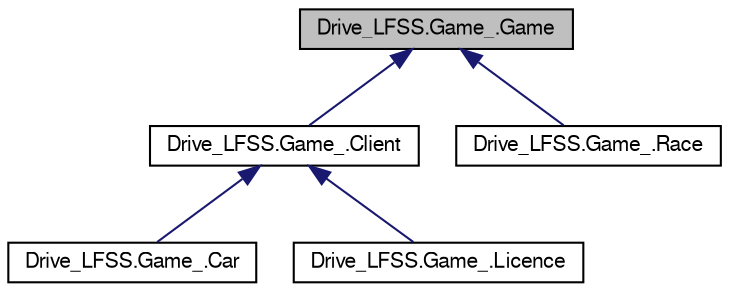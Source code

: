 digraph G
{
  bgcolor="transparent";
  edge [fontname="FreeSans",fontsize=10,labelfontname="FreeSans",labelfontsize=10];
  node [fontname="FreeSans",fontsize=10,shape=record];
  Node1 [label="Drive_LFSS.Game_.Game",height=0.2,width=0.4,color="black", fillcolor="grey75", style="filled" fontcolor="black"];
  Node1 -> Node2 [dir=back,color="midnightblue",fontsize=10,style="solid",fontname="FreeSans"];
  Node2 [label="Drive_LFSS.Game_.Client",height=0.2,width=0.4,color="black",URL="$class_drive___l_f_s_s_1_1_game___1_1_client.html"];
  Node2 -> Node3 [dir=back,color="midnightblue",fontsize=10,style="solid",fontname="FreeSans"];
  Node3 [label="Drive_LFSS.Game_.Car",height=0.2,width=0.4,color="black",URL="$class_drive___l_f_s_s_1_1_game___1_1_car.html"];
  Node2 -> Node4 [dir=back,color="midnightblue",fontsize=10,style="solid",fontname="FreeSans"];
  Node4 [label="Drive_LFSS.Game_.Licence",height=0.2,width=0.4,color="black",URL="$class_drive___l_f_s_s_1_1_game___1_1_licence.html"];
  Node1 -> Node5 [dir=back,color="midnightblue",fontsize=10,style="solid",fontname="FreeSans"];
  Node5 [label="Drive_LFSS.Game_.Race",height=0.2,width=0.4,color="black",URL="$class_drive___l_f_s_s_1_1_game___1_1_race.html"];
}

